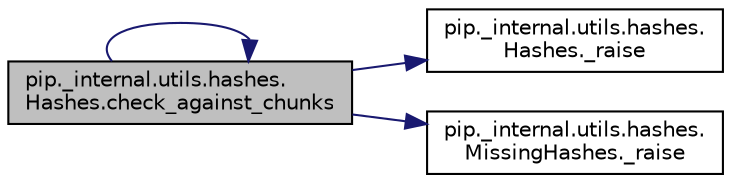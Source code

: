 digraph "pip._internal.utils.hashes.Hashes.check_against_chunks"
{
 // LATEX_PDF_SIZE
  edge [fontname="Helvetica",fontsize="10",labelfontname="Helvetica",labelfontsize="10"];
  node [fontname="Helvetica",fontsize="10",shape=record];
  rankdir="LR";
  Node1 [label="pip._internal.utils.hashes.\lHashes.check_against_chunks",height=0.2,width=0.4,color="black", fillcolor="grey75", style="filled", fontcolor="black",tooltip=" "];
  Node1 -> Node2 [color="midnightblue",fontsize="10",style="solid",fontname="Helvetica"];
  Node2 [label="pip._internal.utils.hashes.\lHashes._raise",height=0.2,width=0.4,color="black", fillcolor="white", style="filled",URL="$de/def/classpip_1_1__internal_1_1utils_1_1hashes_1_1_hashes.html#aee619717f926b92a0786e58b58324c6e",tooltip=" "];
  Node1 -> Node3 [color="midnightblue",fontsize="10",style="solid",fontname="Helvetica"];
  Node3 [label="pip._internal.utils.hashes.\lMissingHashes._raise",height=0.2,width=0.4,color="black", fillcolor="white", style="filled",URL="$d9/df3/classpip_1_1__internal_1_1utils_1_1hashes_1_1_missing_hashes.html#aea68116848a0b90199150d075bce35f3",tooltip=" "];
  Node1 -> Node1 [color="midnightblue",fontsize="10",style="solid",fontname="Helvetica"];
}
